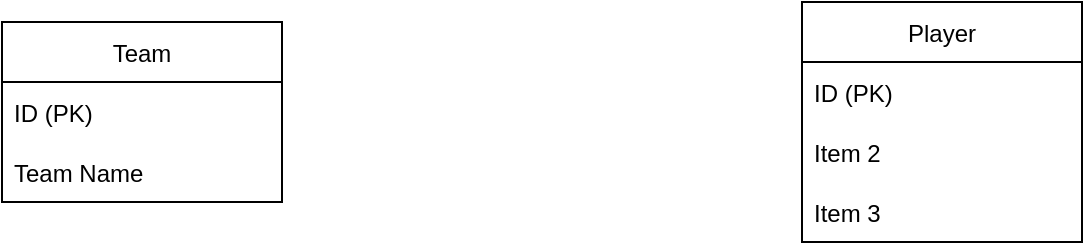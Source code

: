 <mxfile version="17.2.4" type="device"><diagram id="R2lEEEUBdFMjLlhIrx00" name="Page-1"><mxGraphModel dx="1038" dy="547" grid="1" gridSize="10" guides="1" tooltips="1" connect="1" arrows="1" fold="1" page="1" pageScale="1" pageWidth="850" pageHeight="1100" math="0" shadow="0" extFonts="Permanent Marker^https://fonts.googleapis.com/css?family=Permanent+Marker"><root><mxCell id="0"/><mxCell id="1" parent="0"/><mxCell id="2JYSBJ9NyJj9GL8IusDq-7" value="Team" style="swimlane;fontStyle=0;childLayout=stackLayout;horizontal=1;startSize=30;horizontalStack=0;resizeParent=1;resizeParentMax=0;resizeLast=0;collapsible=1;marginBottom=0;" vertex="1" parent="1"><mxGeometry x="140" y="150" width="140" height="90" as="geometry"/></mxCell><mxCell id="2JYSBJ9NyJj9GL8IusDq-9" value="ID (PK)" style="text;strokeColor=none;fillColor=none;align=left;verticalAlign=middle;spacingLeft=4;spacingRight=4;overflow=hidden;points=[[0,0.5],[1,0.5]];portConstraint=eastwest;rotatable=0;" vertex="1" parent="2JYSBJ9NyJj9GL8IusDq-7"><mxGeometry y="30" width="140" height="30" as="geometry"/></mxCell><mxCell id="2JYSBJ9NyJj9GL8IusDq-10" value="Team Name" style="text;strokeColor=none;fillColor=none;align=left;verticalAlign=middle;spacingLeft=4;spacingRight=4;overflow=hidden;points=[[0,0.5],[1,0.5]];portConstraint=eastwest;rotatable=0;" vertex="1" parent="2JYSBJ9NyJj9GL8IusDq-7"><mxGeometry y="60" width="140" height="30" as="geometry"/></mxCell><mxCell id="2JYSBJ9NyJj9GL8IusDq-11" value="Player" style="swimlane;fontStyle=0;childLayout=stackLayout;horizontal=1;startSize=30;horizontalStack=0;resizeParent=1;resizeParentMax=0;resizeLast=0;collapsible=1;marginBottom=0;" vertex="1" parent="1"><mxGeometry x="540" y="140" width="140" height="120" as="geometry"/></mxCell><mxCell id="2JYSBJ9NyJj9GL8IusDq-12" value="ID (PK)" style="text;strokeColor=none;fillColor=none;align=left;verticalAlign=middle;spacingLeft=4;spacingRight=4;overflow=hidden;points=[[0,0.5],[1,0.5]];portConstraint=eastwest;rotatable=0;" vertex="1" parent="2JYSBJ9NyJj9GL8IusDq-11"><mxGeometry y="30" width="140" height="30" as="geometry"/></mxCell><mxCell id="2JYSBJ9NyJj9GL8IusDq-13" value="Item 2" style="text;strokeColor=none;fillColor=none;align=left;verticalAlign=middle;spacingLeft=4;spacingRight=4;overflow=hidden;points=[[0,0.5],[1,0.5]];portConstraint=eastwest;rotatable=0;" vertex="1" parent="2JYSBJ9NyJj9GL8IusDq-11"><mxGeometry y="60" width="140" height="30" as="geometry"/></mxCell><mxCell id="2JYSBJ9NyJj9GL8IusDq-14" value="Item 3" style="text;strokeColor=none;fillColor=none;align=left;verticalAlign=middle;spacingLeft=4;spacingRight=4;overflow=hidden;points=[[0,0.5],[1,0.5]];portConstraint=eastwest;rotatable=0;" vertex="1" parent="2JYSBJ9NyJj9GL8IusDq-11"><mxGeometry y="90" width="140" height="30" as="geometry"/></mxCell></root></mxGraphModel></diagram></mxfile>